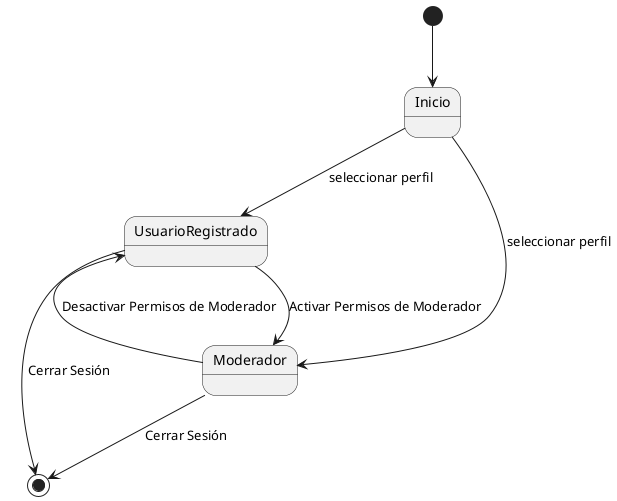 @startuml
[*] --> Inicio
Inicio --> UsuarioRegistrado: seleccionar perfil
Inicio --> Moderador: seleccionar perfil

UsuarioRegistrado --> Moderador: Activar Permisos de Moderador
Moderador --> UsuarioRegistrado: Desactivar Permisos de Moderador

UsuarioRegistrado --> [*] : Cerrar Sesión
Moderador --> [*] : Cerrar Sesión
@enduml
